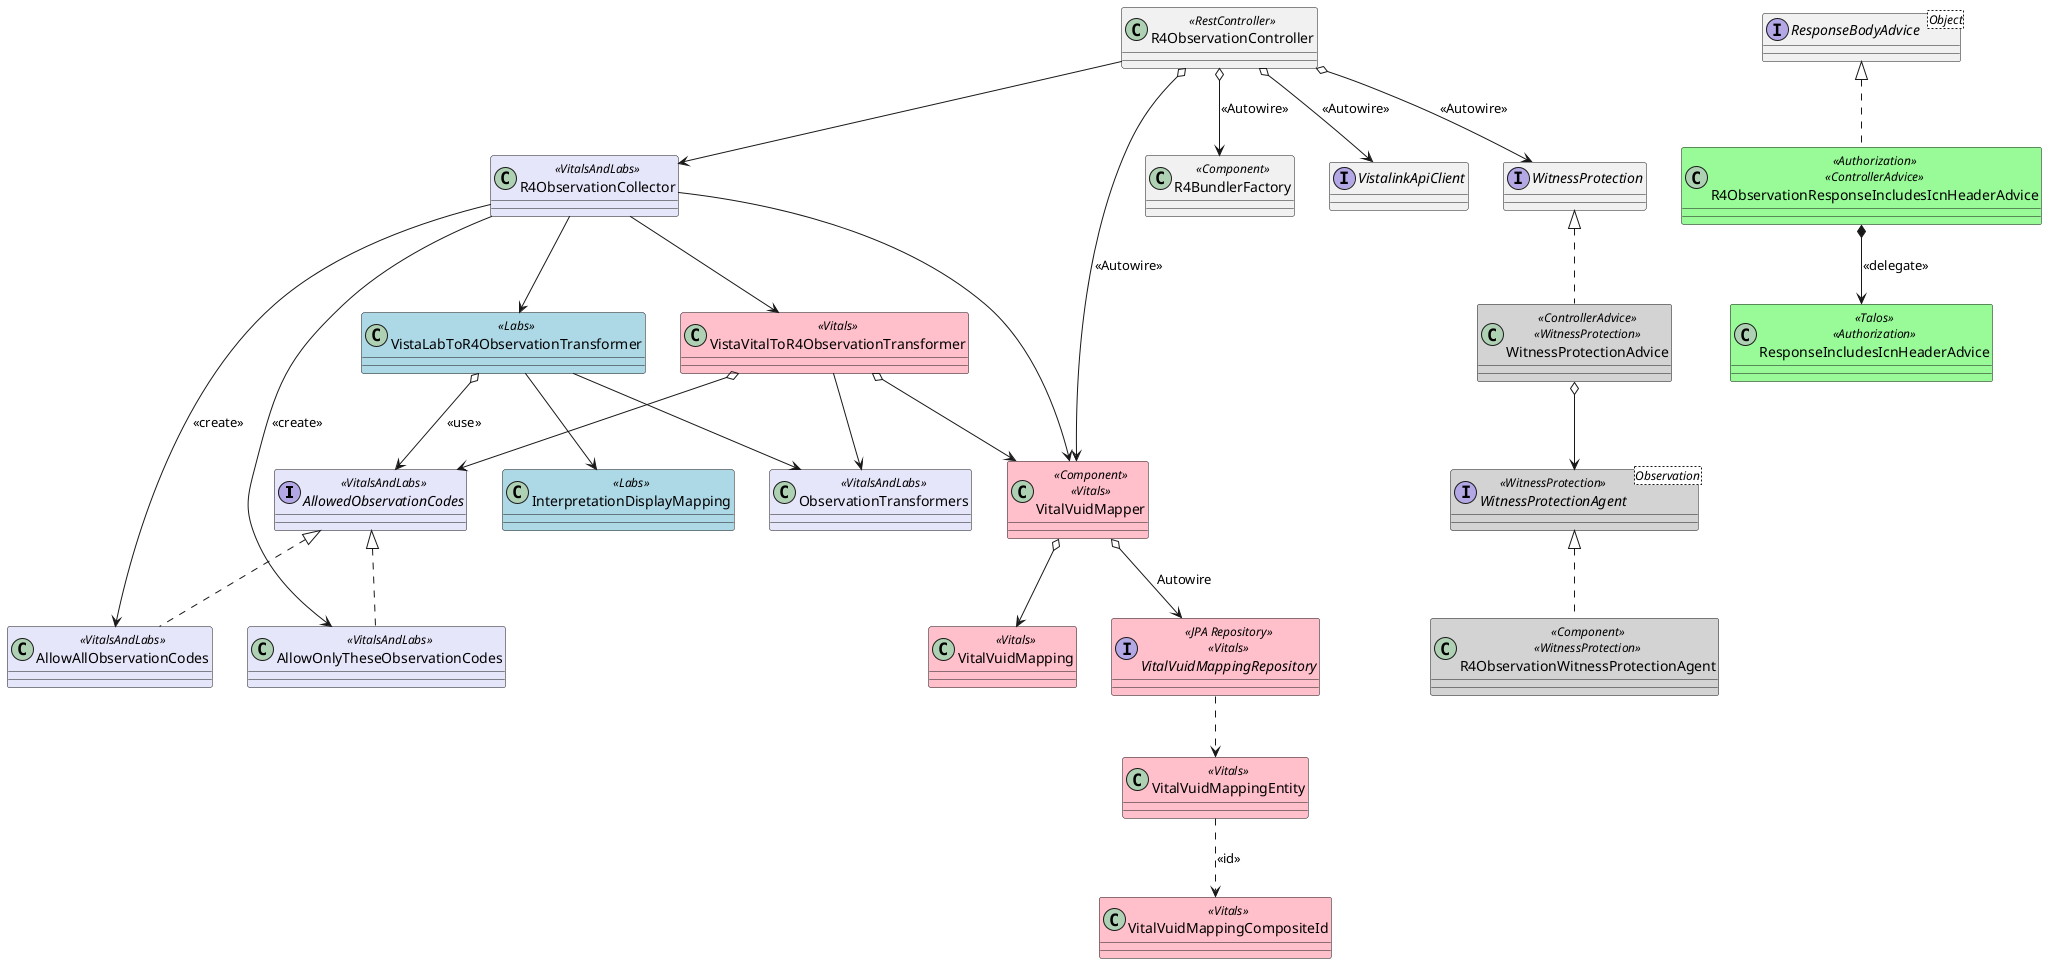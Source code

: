 @startuml

skinparam {
  ClassBackgroundColor<<Vitals>> pink
  ClassBackgroundColor<<Labs>> lightblue
  ClassBackgroundColor<<VitalsAndLabs>> lavender
  ClassBackgroundColor<<Authorization>> palegreen
  ClassBackgroundColor<<WitnessProtection>> lightgray
}

interface AllowedObservationCodes <<VitalsAndLabs>>
class AllowAllObservationCodes <<VitalsAndLabs>> implements AllowedObservationCodes
class AllowOnlyTheseObservationCodes <<VitalsAndLabs>> implements AllowedObservationCodes

class InterpretationDisplayMapping <<Labs>>
class ObservationTransformers <<VitalsAndLabs>>
class R4ObservationCollector <<VitalsAndLabs>>
class R4ObservationController <<RestController>>

interface ResponseBodyAdvice<Object>
class R4ObservationResponseIncludesIcnHeaderAdvice <<Authorization>> <<ControllerAdvice>> implements ResponseBodyAdvice
class ResponseIncludesIcnHeaderAdvice <<Talos>> <<Authorization>>

interface  WitnessProtectionAgent<Observation> <<WitnessProtection>>
class R4ObservationWitnessProtectionAgent <<Component>> <<WitnessProtection>> implements WitnessProtectionAgent

class VistaLabToR4ObservationTransformer <<Labs>>
class VistaVitalToR4ObservationTransformer <<Vitals>>

class VitalVuidMapper <<Component>> <<Vitals>>
class VitalVuidMapping <<Vitals>>
class VitalVuidMappingCompositeId <<Vitals>>
class VitalVuidMappingEntity <<Vitals>>
interface VitalVuidMappingRepository <<JPA Repository>> <<Vitals>>

class R4BundlerFactory <<Component>>
interface VistalinkApiClient
interface WitnessProtection
class WitnessProtectionAdvice <<ControllerAdvice>> <<WitnessProtection>> implements WitnessProtection
R4ObservationController o--> R4BundlerFactory : <<Autowire>>
R4ObservationController o--> VistalinkApiClient : <<Autowire>>
R4ObservationController o--> VitalVuidMapper : <<Autowire>>
R4ObservationController o--> WitnessProtection : <<Autowire>>
R4ObservationController --> R4ObservationCollector

WitnessProtectionAdvice o--> WitnessProtectionAgent

R4ObservationCollector --> VistaLabToR4ObservationTransformer
R4ObservationCollector --> VistaVitalToR4ObservationTransformer
R4ObservationCollector --> VitalVuidMapper
R4ObservationCollector --> AllowAllObservationCodes : <<create>>
R4ObservationCollector --> AllowOnlyTheseObservationCodes : <<create>>


R4ObservationResponseIncludesIcnHeaderAdvice *--> ResponseIncludesIcnHeaderAdvice : <<delegate>>

VitalVuidMappingEntity ..> VitalVuidMappingCompositeId : <<id>>
VitalVuidMappingRepository ..> VitalVuidMappingEntity
VitalVuidMapper o--> VitalVuidMapping
VitalVuidMapper o--> VitalVuidMappingRepository : Autowire

VistaVitalToR4ObservationTransformer o--> VitalVuidMapper
VistaVitalToR4ObservationTransformer o--> AllowedObservationCodes
VistaVitalToR4ObservationTransformer --> ObservationTransformers

VistaLabToR4ObservationTransformer o--> AllowedObservationCodes : <<use>>
VistaLabToR4ObservationTransformer --> InterpretationDisplayMapping
VistaLabToR4ObservationTransformer --> ObservationTransformers


@enduml
